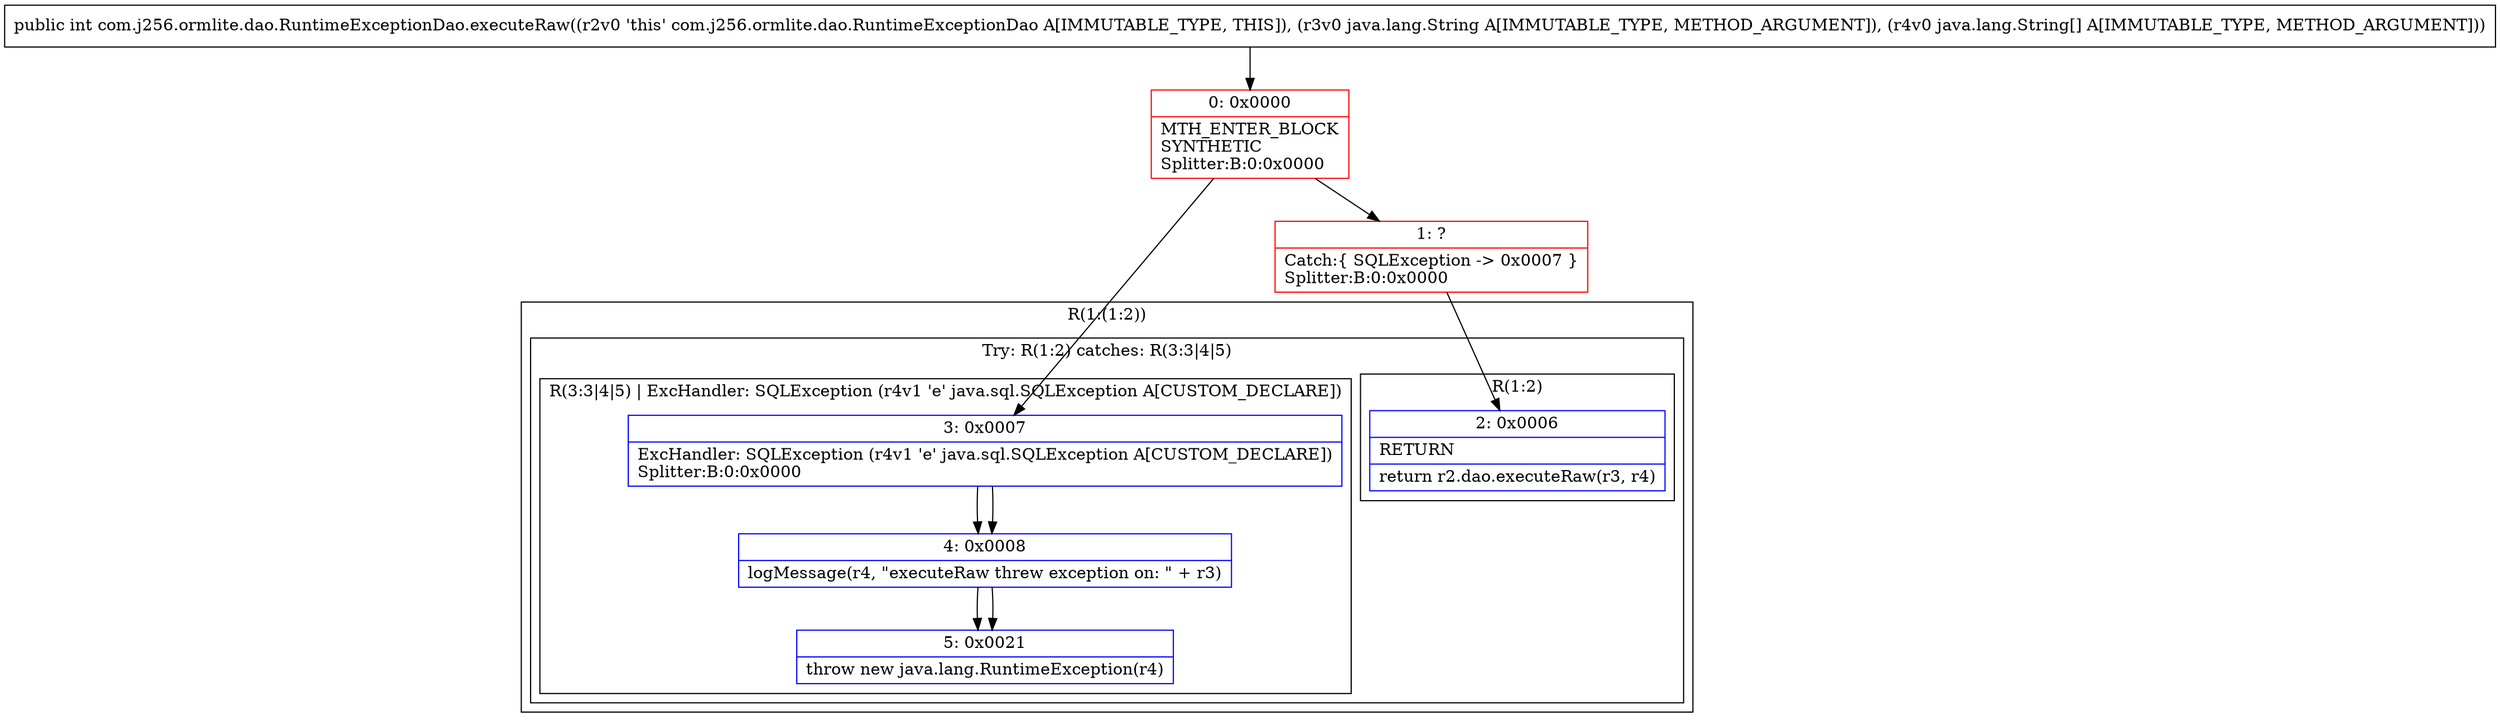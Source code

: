 digraph "CFG forcom.j256.ormlite.dao.RuntimeExceptionDao.executeRaw(Ljava\/lang\/String;[Ljava\/lang\/String;)I" {
subgraph cluster_Region_1999714669 {
label = "R(1:(1:2))";
node [shape=record,color=blue];
subgraph cluster_TryCatchRegion_1012282271 {
label = "Try: R(1:2) catches: R(3:3|4|5)";
node [shape=record,color=blue];
subgraph cluster_Region_1073739515 {
label = "R(1:2)";
node [shape=record,color=blue];
Node_2 [shape=record,label="{2\:\ 0x0006|RETURN\l|return r2.dao.executeRaw(r3, r4)\l}"];
}
subgraph cluster_Region_1606427070 {
label = "R(3:3|4|5) | ExcHandler: SQLException (r4v1 'e' java.sql.SQLException A[CUSTOM_DECLARE])\l";
node [shape=record,color=blue];
Node_3 [shape=record,label="{3\:\ 0x0007|ExcHandler: SQLException (r4v1 'e' java.sql.SQLException A[CUSTOM_DECLARE])\lSplitter:B:0:0x0000\l}"];
Node_4 [shape=record,label="{4\:\ 0x0008|logMessage(r4, \"executeRaw threw exception on: \" + r3)\l}"];
Node_5 [shape=record,label="{5\:\ 0x0021|throw new java.lang.RuntimeException(r4)\l}"];
}
}
}
subgraph cluster_Region_1606427070 {
label = "R(3:3|4|5) | ExcHandler: SQLException (r4v1 'e' java.sql.SQLException A[CUSTOM_DECLARE])\l";
node [shape=record,color=blue];
Node_3 [shape=record,label="{3\:\ 0x0007|ExcHandler: SQLException (r4v1 'e' java.sql.SQLException A[CUSTOM_DECLARE])\lSplitter:B:0:0x0000\l}"];
Node_4 [shape=record,label="{4\:\ 0x0008|logMessage(r4, \"executeRaw threw exception on: \" + r3)\l}"];
Node_5 [shape=record,label="{5\:\ 0x0021|throw new java.lang.RuntimeException(r4)\l}"];
}
Node_0 [shape=record,color=red,label="{0\:\ 0x0000|MTH_ENTER_BLOCK\lSYNTHETIC\lSplitter:B:0:0x0000\l}"];
Node_1 [shape=record,color=red,label="{1\:\ ?|Catch:\{ SQLException \-\> 0x0007 \}\lSplitter:B:0:0x0000\l}"];
MethodNode[shape=record,label="{public int com.j256.ormlite.dao.RuntimeExceptionDao.executeRaw((r2v0 'this' com.j256.ormlite.dao.RuntimeExceptionDao A[IMMUTABLE_TYPE, THIS]), (r3v0 java.lang.String A[IMMUTABLE_TYPE, METHOD_ARGUMENT]), (r4v0 java.lang.String[] A[IMMUTABLE_TYPE, METHOD_ARGUMENT])) }"];
MethodNode -> Node_0;
Node_3 -> Node_4;
Node_4 -> Node_5;
Node_3 -> Node_4;
Node_4 -> Node_5;
Node_0 -> Node_1;
Node_0 -> Node_3;
Node_1 -> Node_2;
}


